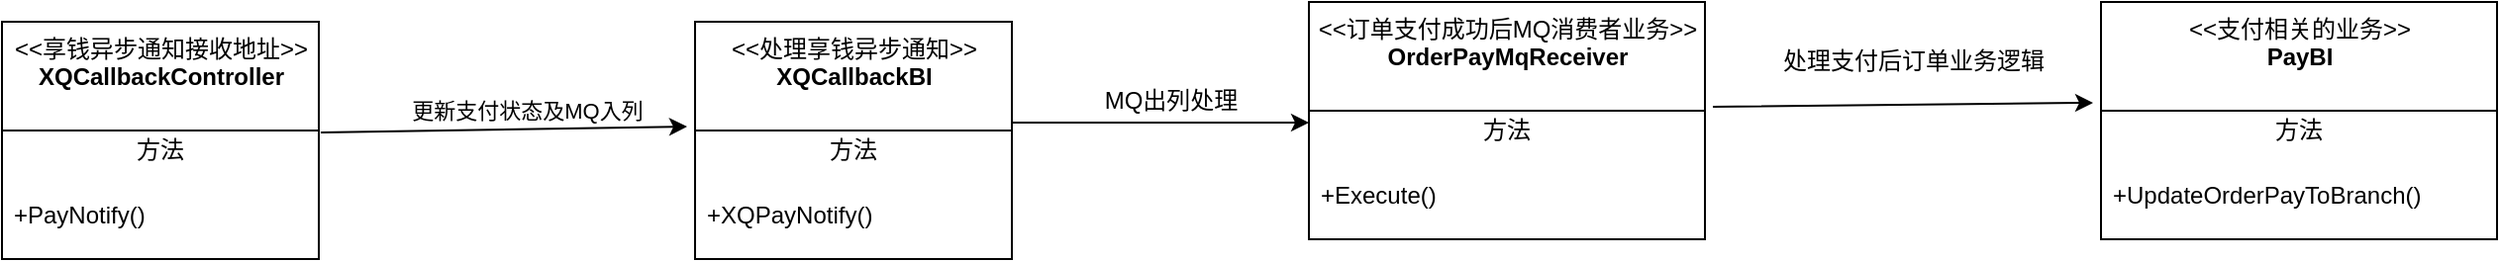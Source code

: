 <mxfile version="14.4.4" type="github">
  <diagram id="C5RBs43oDa-KdzZeNtuy" name="Page-1">
    <mxGraphModel dx="1422" dy="794" grid="1" gridSize="10" guides="1" tooltips="1" connect="1" arrows="1" fold="1" page="1" pageScale="1" pageWidth="827" pageHeight="1169" math="0" shadow="0">
      <root>
        <mxCell id="WIyWlLk6GJQsqaUBKTNV-0" />
        <mxCell id="WIyWlLk6GJQsqaUBKTNV-1" parent="WIyWlLk6GJQsqaUBKTNV-0" />
        <mxCell id="4BXCVqnNxp8ddijggPDn-0" value="&amp;lt;&amp;lt;享钱异步通知接收地址&amp;gt;&amp;gt;&lt;br&gt;&lt;b&gt;XQCallbackController&lt;/b&gt;" style="swimlane;fontStyle=0;align=center;verticalAlign=top;childLayout=stackLayout;horizontal=1;startSize=55;horizontalStack=0;resizeParent=1;resizeParentMax=0;resizeLast=0;collapsible=0;marginBottom=0;html=1;" vertex="1" parent="WIyWlLk6GJQsqaUBKTNV-1">
          <mxGeometry x="40" y="80" width="160" height="120" as="geometry" />
        </mxCell>
        <mxCell id="4BXCVqnNxp8ddijggPDn-6" value="方法" style="text;html=1;strokeColor=none;fillColor=none;align=center;verticalAlign=middle;spacingLeft=4;spacingRight=4;overflow=hidden;rotatable=0;points=[[0,0.5],[1,0.5]];portConstraint=eastwest;" vertex="1" parent="4BXCVqnNxp8ddijggPDn-0">
          <mxGeometry y="55" width="160" height="20" as="geometry" />
        </mxCell>
        <mxCell id="4BXCVqnNxp8ddijggPDn-7" value="+PayNotify()" style="text;html=1;strokeColor=none;fillColor=none;align=left;verticalAlign=middle;spacingLeft=4;spacingRight=4;overflow=hidden;rotatable=0;points=[[0,0.5],[1,0.5]];portConstraint=eastwest;" vertex="1" parent="4BXCVqnNxp8ddijggPDn-0">
          <mxGeometry y="75" width="160" height="45" as="geometry" />
        </mxCell>
        <mxCell id="4BXCVqnNxp8ddijggPDn-8" value="&amp;lt;&amp;lt;处理享钱异步通知&amp;gt;&amp;gt;&lt;br&gt;&lt;b&gt;XQCallbackBI&lt;/b&gt;" style="swimlane;fontStyle=0;align=center;verticalAlign=top;childLayout=stackLayout;horizontal=1;startSize=55;horizontalStack=0;resizeParent=1;resizeParentMax=0;resizeLast=0;collapsible=0;marginBottom=0;html=1;" vertex="1" parent="WIyWlLk6GJQsqaUBKTNV-1">
          <mxGeometry x="390" y="80" width="160" height="120" as="geometry" />
        </mxCell>
        <mxCell id="4BXCVqnNxp8ddijggPDn-9" value="方法" style="text;html=1;strokeColor=none;fillColor=none;align=center;verticalAlign=middle;spacingLeft=4;spacingRight=4;overflow=hidden;rotatable=0;points=[[0,0.5],[1,0.5]];portConstraint=eastwest;" vertex="1" parent="4BXCVqnNxp8ddijggPDn-8">
          <mxGeometry y="55" width="160" height="20" as="geometry" />
        </mxCell>
        <mxCell id="4BXCVqnNxp8ddijggPDn-10" value="+XQPayNotify()" style="text;html=1;strokeColor=none;fillColor=none;align=left;verticalAlign=middle;spacingLeft=4;spacingRight=4;overflow=hidden;rotatable=0;points=[[0,0.5],[1,0.5]];portConstraint=eastwest;" vertex="1" parent="4BXCVqnNxp8ddijggPDn-8">
          <mxGeometry y="75" width="160" height="45" as="geometry" />
        </mxCell>
        <mxCell id="4BXCVqnNxp8ddijggPDn-11" value="&amp;lt;&amp;lt;订单支付成功后MQ消费者业务&amp;gt;&amp;gt;&lt;br&gt;&lt;b&gt;OrderPayMqReceiver&lt;/b&gt;" style="swimlane;fontStyle=0;align=center;verticalAlign=top;childLayout=stackLayout;horizontal=1;startSize=55;horizontalStack=0;resizeParent=1;resizeParentMax=0;resizeLast=0;collapsible=0;marginBottom=0;html=1;" vertex="1" parent="WIyWlLk6GJQsqaUBKTNV-1">
          <mxGeometry x="700" y="70" width="200" height="120" as="geometry" />
        </mxCell>
        <mxCell id="4BXCVqnNxp8ddijggPDn-12" value="方法" style="text;html=1;strokeColor=none;fillColor=none;align=center;verticalAlign=middle;spacingLeft=4;spacingRight=4;overflow=hidden;rotatable=0;points=[[0,0.5],[1,0.5]];portConstraint=eastwest;" vertex="1" parent="4BXCVqnNxp8ddijggPDn-11">
          <mxGeometry y="55" width="200" height="20" as="geometry" />
        </mxCell>
        <mxCell id="4BXCVqnNxp8ddijggPDn-13" value="+Execute()" style="text;html=1;strokeColor=none;fillColor=none;align=left;verticalAlign=middle;spacingLeft=4;spacingRight=4;overflow=hidden;rotatable=0;points=[[0,0.5],[1,0.5]];portConstraint=eastwest;" vertex="1" parent="4BXCVqnNxp8ddijggPDn-11">
          <mxGeometry y="75" width="200" height="45" as="geometry" />
        </mxCell>
        <mxCell id="4BXCVqnNxp8ddijggPDn-14" value="&amp;lt;&amp;lt;支付相关的业务&amp;gt;&amp;gt;&lt;br&gt;&lt;b&gt;PayBI&lt;/b&gt;" style="swimlane;fontStyle=0;align=center;verticalAlign=top;childLayout=stackLayout;horizontal=1;startSize=55;horizontalStack=0;resizeParent=1;resizeParentMax=0;resizeLast=0;collapsible=0;marginBottom=0;html=1;" vertex="1" parent="WIyWlLk6GJQsqaUBKTNV-1">
          <mxGeometry x="1100" y="70" width="200" height="120" as="geometry" />
        </mxCell>
        <mxCell id="4BXCVqnNxp8ddijggPDn-15" value="方法" style="text;html=1;strokeColor=none;fillColor=none;align=center;verticalAlign=middle;spacingLeft=4;spacingRight=4;overflow=hidden;rotatable=0;points=[[0,0.5],[1,0.5]];portConstraint=eastwest;" vertex="1" parent="4BXCVqnNxp8ddijggPDn-14">
          <mxGeometry y="55" width="200" height="20" as="geometry" />
        </mxCell>
        <mxCell id="4BXCVqnNxp8ddijggPDn-16" value="+UpdateOrderPayToBranch()" style="text;html=1;strokeColor=none;fillColor=none;align=left;verticalAlign=middle;spacingLeft=4;spacingRight=4;overflow=hidden;rotatable=0;points=[[0,0.5],[1,0.5]];portConstraint=eastwest;" vertex="1" parent="4BXCVqnNxp8ddijggPDn-14">
          <mxGeometry y="75" width="200" height="45" as="geometry" />
        </mxCell>
        <mxCell id="4BXCVqnNxp8ddijggPDn-17" value="" style="endArrow=classic;html=1;exitX=1.006;exitY=0.05;exitDx=0;exitDy=0;exitPerimeter=0;entryX=-0.025;entryY=-0.1;entryDx=0;entryDy=0;entryPerimeter=0;" edge="1" parent="WIyWlLk6GJQsqaUBKTNV-1" source="4BXCVqnNxp8ddijggPDn-6" target="4BXCVqnNxp8ddijggPDn-9">
          <mxGeometry width="50" height="50" relative="1" as="geometry">
            <mxPoint x="210" y="170" as="sourcePoint" />
            <mxPoint x="322" y="137" as="targetPoint" />
          </mxGeometry>
        </mxCell>
        <mxCell id="4BXCVqnNxp8ddijggPDn-20" value="更新支付状态及MQ入列" style="edgeLabel;html=1;align=center;verticalAlign=middle;resizable=0;points=[];" vertex="1" connectable="0" parent="4BXCVqnNxp8ddijggPDn-17">
          <mxGeometry x="-0.223" y="1" relative="1" as="geometry">
            <mxPoint x="32.03" y="-8.84" as="offset" />
          </mxGeometry>
        </mxCell>
        <mxCell id="4BXCVqnNxp8ddijggPDn-18" value="" style="endArrow=classic;html=1;exitX=1;exitY=-0.2;exitDx=0;exitDy=0;exitPerimeter=0;" edge="1" parent="WIyWlLk6GJQsqaUBKTNV-1" source="4BXCVqnNxp8ddijggPDn-9">
          <mxGeometry width="50" height="50" relative="1" as="geometry">
            <mxPoint x="600" y="129.5" as="sourcePoint" />
            <mxPoint x="700" y="131" as="targetPoint" />
          </mxGeometry>
        </mxCell>
        <mxCell id="4BXCVqnNxp8ddijggPDn-19" value="" style="endArrow=classic;html=1;exitX=1.02;exitY=-0.1;exitDx=0;exitDy=0;exitPerimeter=0;entryX=-0.02;entryY=0.425;entryDx=0;entryDy=0;entryPerimeter=0;" edge="1" parent="WIyWlLk6GJQsqaUBKTNV-1" source="4BXCVqnNxp8ddijggPDn-12" target="4BXCVqnNxp8ddijggPDn-14">
          <mxGeometry width="50" height="50" relative="1" as="geometry">
            <mxPoint x="1027" y="120" as="sourcePoint" />
            <mxPoint x="1148.04" y="121" as="targetPoint" />
            <Array as="points">
              <mxPoint x="1087" y="121" />
            </Array>
          </mxGeometry>
        </mxCell>
        <mxCell id="4BXCVqnNxp8ddijggPDn-21" value="MQ出列处理" style="text;html=1;align=center;verticalAlign=middle;resizable=0;points=[];autosize=1;" vertex="1" parent="WIyWlLk6GJQsqaUBKTNV-1">
          <mxGeometry x="590" y="110" width="80" height="20" as="geometry" />
        </mxCell>
        <mxCell id="4BXCVqnNxp8ddijggPDn-22" value="处理支付后订单业务逻辑" style="text;html=1;align=center;verticalAlign=middle;resizable=0;points=[];autosize=1;" vertex="1" parent="WIyWlLk6GJQsqaUBKTNV-1">
          <mxGeometry x="930" y="90" width="150" height="20" as="geometry" />
        </mxCell>
      </root>
    </mxGraphModel>
  </diagram>
</mxfile>
